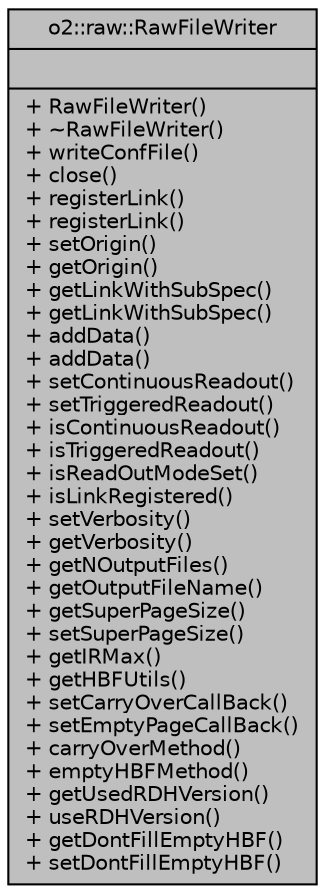 digraph "o2::raw::RawFileWriter"
{
 // INTERACTIVE_SVG=YES
  bgcolor="transparent";
  edge [fontname="Helvetica",fontsize="10",labelfontname="Helvetica",labelfontsize="10"];
  node [fontname="Helvetica",fontsize="10",shape=record];
  Node1 [label="{o2::raw::RawFileWriter\n||+ RawFileWriter()\l+ ~RawFileWriter()\l+ writeConfFile()\l+ close()\l+ registerLink()\l+ registerLink()\l+ setOrigin()\l+ getOrigin()\l+ getLinkWithSubSpec()\l+ getLinkWithSubSpec()\l+ addData()\l+ addData()\l+ setContinuousReadout()\l+ setTriggeredReadout()\l+ isContinuousReadout()\l+ isTriggeredReadout()\l+ isReadOutModeSet()\l+ isLinkRegistered()\l+ setVerbosity()\l+ getVerbosity()\l+ getNOutputFiles()\l+ getOutputFileName()\l+ getSuperPageSize()\l+ setSuperPageSize()\l+ getIRMax()\l+ getHBFUtils()\l+ setCarryOverCallBack()\l+ setEmptyPageCallBack()\l+ carryOverMethod()\l+ emptyHBFMethod()\l+ getUsedRDHVersion()\l+ useRDHVersion()\l+ getDontFillEmptyHBF()\l+ setDontFillEmptyHBF()\l}",height=0.2,width=0.4,color="black", fillcolor="grey75", style="filled", fontcolor="black"];
}
